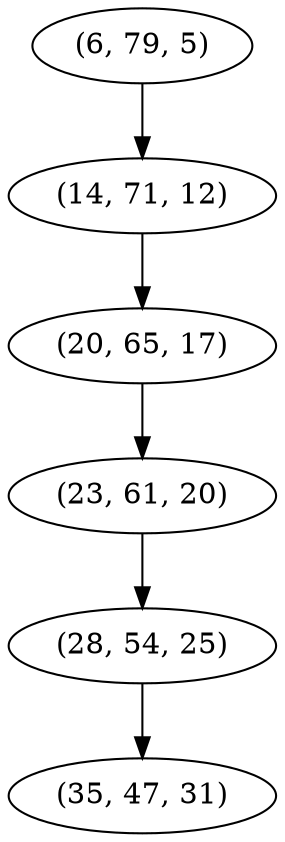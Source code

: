 digraph tree {
    "(6, 79, 5)";
    "(14, 71, 12)";
    "(20, 65, 17)";
    "(23, 61, 20)";
    "(28, 54, 25)";
    "(35, 47, 31)";
    "(6, 79, 5)" -> "(14, 71, 12)";
    "(14, 71, 12)" -> "(20, 65, 17)";
    "(20, 65, 17)" -> "(23, 61, 20)";
    "(23, 61, 20)" -> "(28, 54, 25)";
    "(28, 54, 25)" -> "(35, 47, 31)";
}
